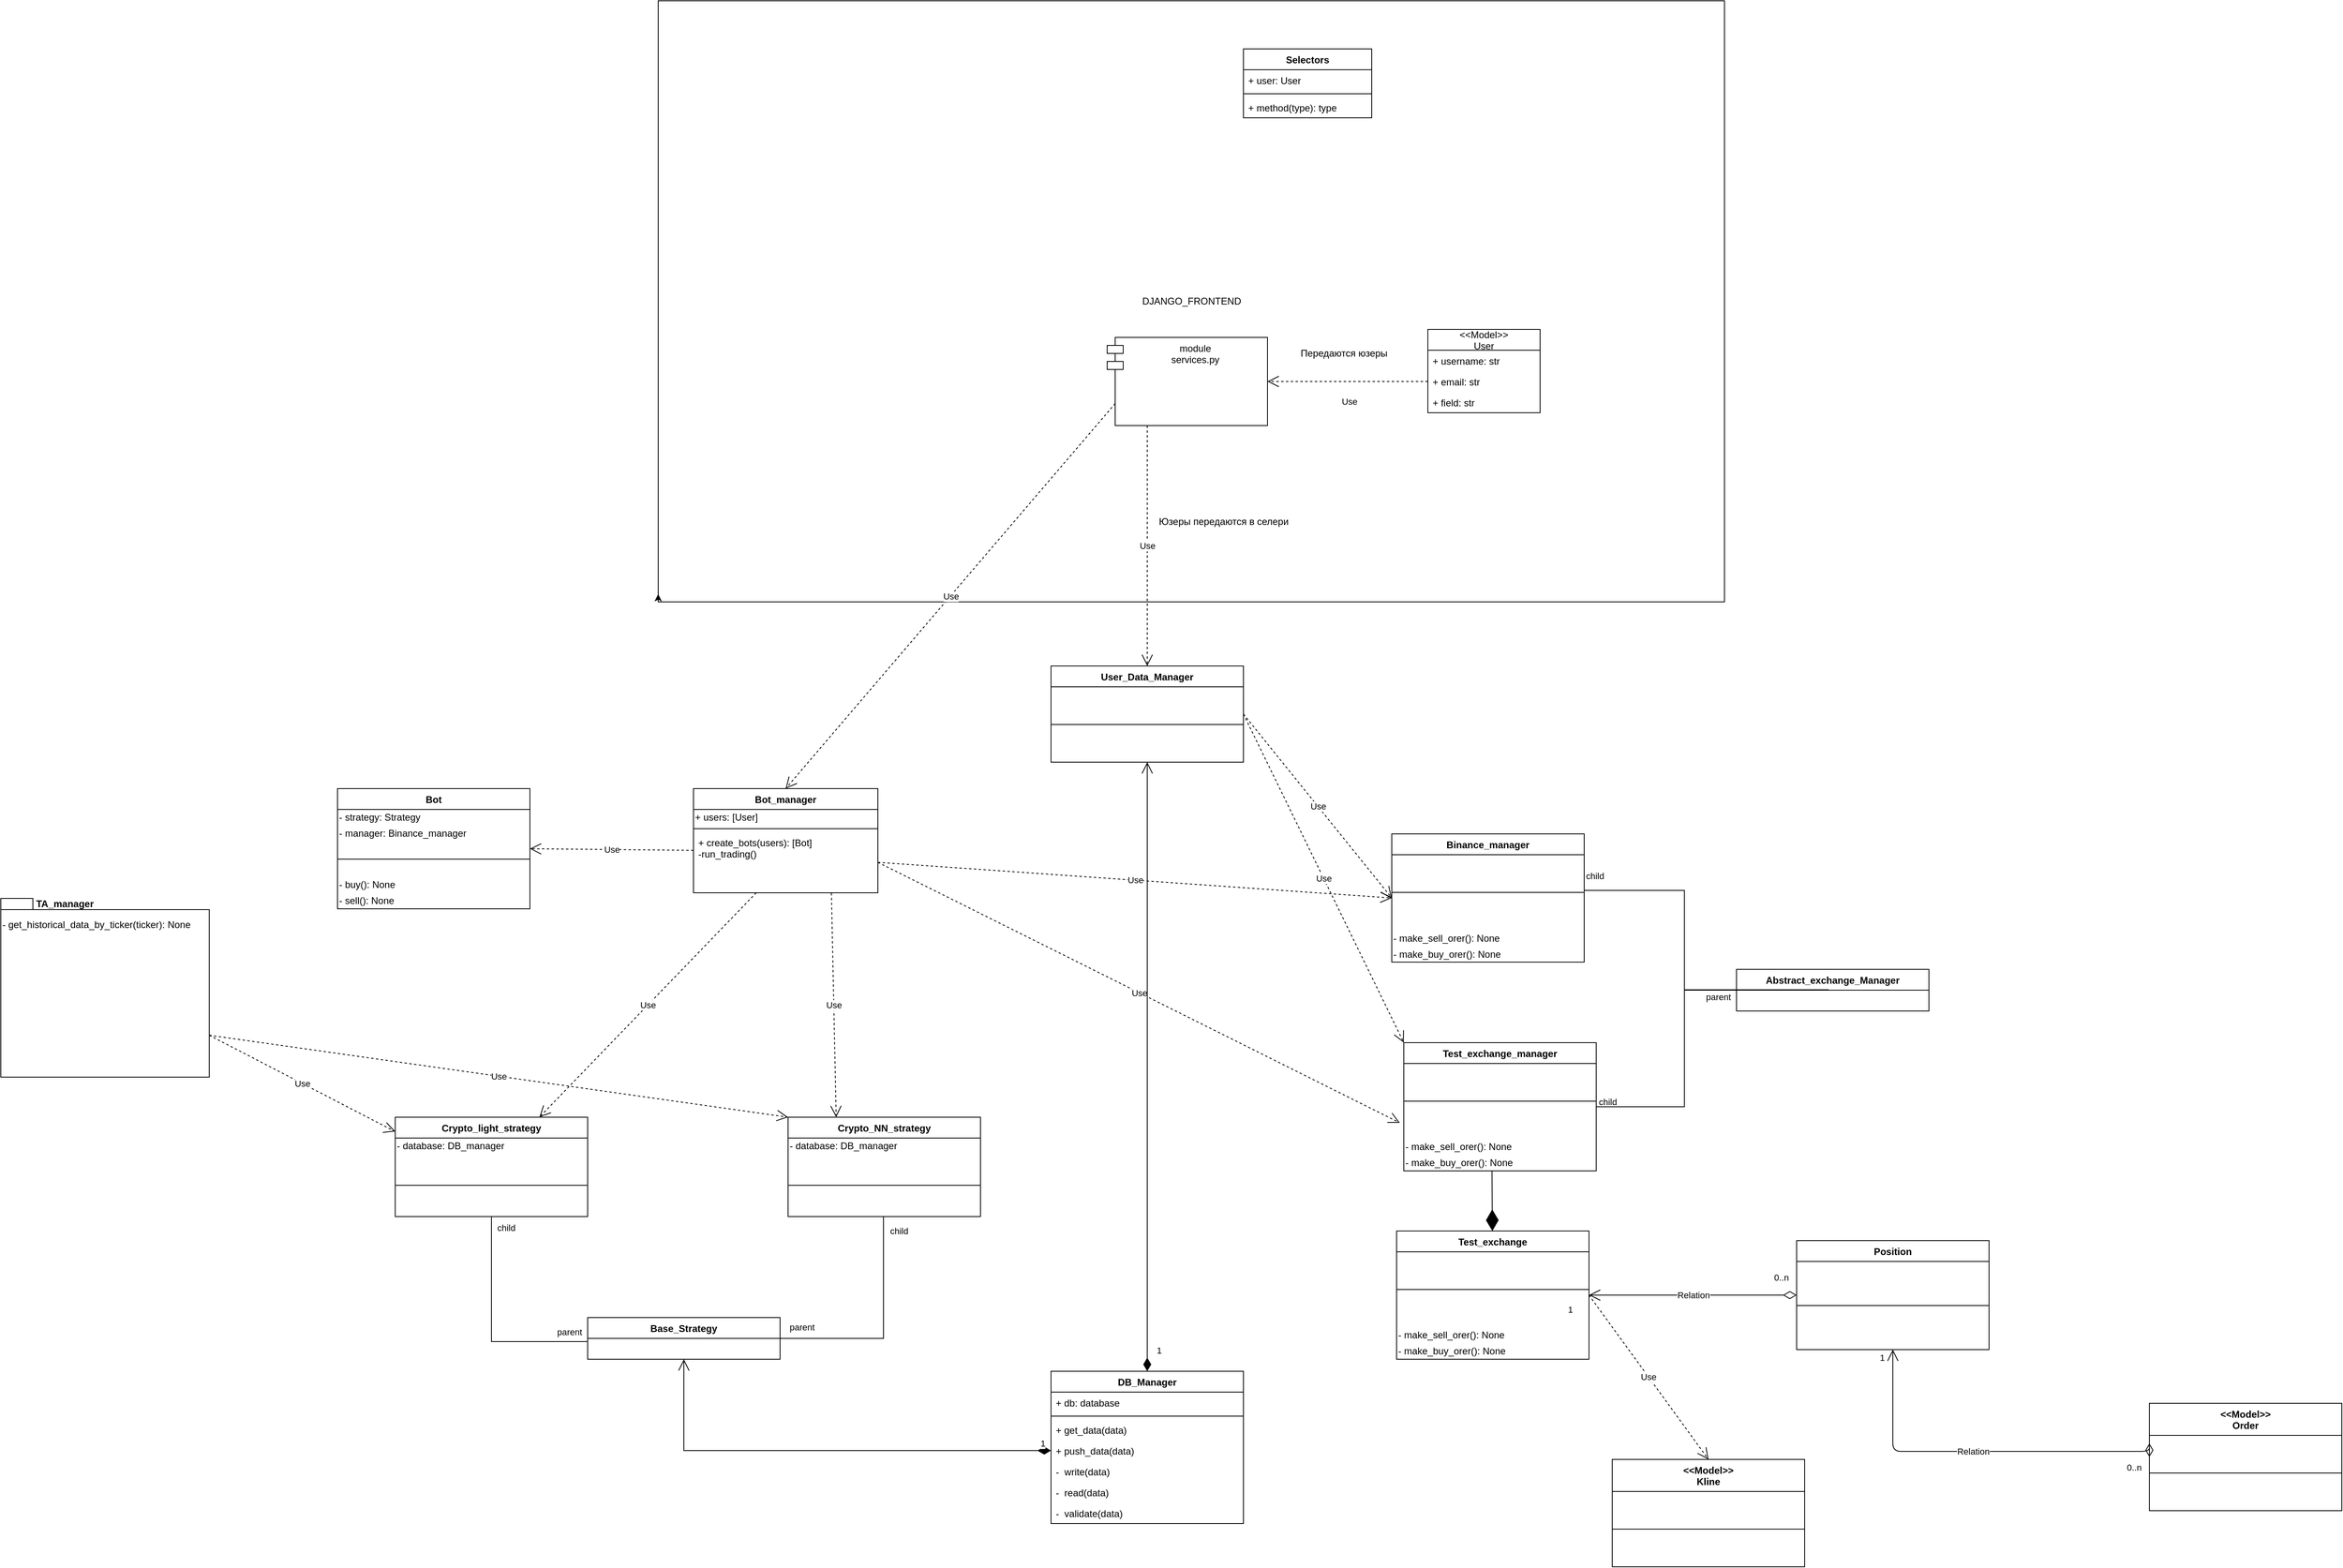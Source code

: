 <mxfile>
    <diagram id="XNTVopk-EN1apaZgKbWF" name="Page-1">
        <mxGraphModel dx="2048" dy="1606" grid="1" gridSize="10" guides="1" tooltips="1" connect="1" arrows="1" fold="1" page="0" pageScale="1" pageWidth="850" pageHeight="1100" math="0" shadow="0">
            <root>
                <mxCell id="0"/>
                <mxCell id="1" parent="0"/>
                <mxCell id="ckXxbOdLkAm3H9N38lGM-5" value="DB_Manager" style="swimlane;fontStyle=1;align=center;verticalAlign=top;childLayout=stackLayout;horizontal=1;startSize=26;horizontalStack=0;resizeParent=1;resizeParentMax=0;resizeLast=0;collapsible=1;marginBottom=0;" parent="1" vertex="1">
                    <mxGeometry x="640.0" y="1090" width="240" height="190" as="geometry"/>
                </mxCell>
                <mxCell id="ckXxbOdLkAm3H9N38lGM-6" value="+ db: database&#10;" style="text;strokeColor=none;fillColor=none;align=left;verticalAlign=top;spacingLeft=4;spacingRight=4;overflow=hidden;rotatable=0;points=[[0,0.5],[1,0.5]];portConstraint=eastwest;" parent="ckXxbOdLkAm3H9N38lGM-5" vertex="1">
                    <mxGeometry y="26" width="240" height="26" as="geometry"/>
                </mxCell>
                <mxCell id="ckXxbOdLkAm3H9N38lGM-7" value="" style="line;strokeWidth=1;fillColor=none;align=left;verticalAlign=middle;spacingTop=-1;spacingLeft=3;spacingRight=3;rotatable=0;labelPosition=right;points=[];portConstraint=eastwest;" parent="ckXxbOdLkAm3H9N38lGM-5" vertex="1">
                    <mxGeometry y="52" width="240" height="8" as="geometry"/>
                </mxCell>
                <mxCell id="ckXxbOdLkAm3H9N38lGM-8" value="+ get_data(data)&#10;" style="text;strokeColor=none;fillColor=none;align=left;verticalAlign=top;spacingLeft=4;spacingRight=4;overflow=hidden;rotatable=0;points=[[0,0.5],[1,0.5]];portConstraint=eastwest;" parent="ckXxbOdLkAm3H9N38lGM-5" vertex="1">
                    <mxGeometry y="60" width="240" height="26" as="geometry"/>
                </mxCell>
                <mxCell id="ckXxbOdLkAm3H9N38lGM-9" value="+ push_data(data)&#10;" style="text;strokeColor=none;fillColor=none;align=left;verticalAlign=top;spacingLeft=4;spacingRight=4;overflow=hidden;rotatable=0;points=[[0,0.5],[1,0.5]];portConstraint=eastwest;" parent="ckXxbOdLkAm3H9N38lGM-5" vertex="1">
                    <mxGeometry y="86" width="240" height="26" as="geometry"/>
                </mxCell>
                <mxCell id="ckXxbOdLkAm3H9N38lGM-10" value="-  write(data)&#10;" style="text;strokeColor=none;fillColor=none;align=left;verticalAlign=top;spacingLeft=4;spacingRight=4;overflow=hidden;rotatable=0;points=[[0,0.5],[1,0.5]];portConstraint=eastwest;" parent="ckXxbOdLkAm3H9N38lGM-5" vertex="1">
                    <mxGeometry y="112" width="240" height="26" as="geometry"/>
                </mxCell>
                <mxCell id="ckXxbOdLkAm3H9N38lGM-11" value="-  read(data)&#10;" style="text;strokeColor=none;fillColor=none;align=left;verticalAlign=top;spacingLeft=4;spacingRight=4;overflow=hidden;rotatable=0;points=[[0,0.5],[1,0.5]];portConstraint=eastwest;" parent="ckXxbOdLkAm3H9N38lGM-5" vertex="1">
                    <mxGeometry y="138" width="240" height="26" as="geometry"/>
                </mxCell>
                <mxCell id="ckXxbOdLkAm3H9N38lGM-12" value="-  validate(data)&#10;" style="text;strokeColor=none;fillColor=none;align=left;verticalAlign=top;spacingLeft=4;spacingRight=4;overflow=hidden;rotatable=0;points=[[0,0.5],[1,0.5]];portConstraint=eastwest;" parent="ckXxbOdLkAm3H9N38lGM-5" vertex="1">
                    <mxGeometry y="164" width="240" height="26" as="geometry"/>
                </mxCell>
                <mxCell id="ckXxbOdLkAm3H9N38lGM-30" value="DJANGO_FRONTEND" style="html=1;" parent="1" vertex="1">
                    <mxGeometry x="150" y="-620" width="1330" height="750" as="geometry"/>
                </mxCell>
                <mxCell id="ckXxbOdLkAm3H9N38lGM-31" value="Abstract_exchange_Manager" style="swimlane;fontStyle=1;align=center;verticalAlign=top;childLayout=stackLayout;horizontal=1;startSize=26;horizontalStack=0;resizeParent=1;resizeParentMax=0;resizeLast=0;collapsible=1;marginBottom=0;" parent="1" vertex="1">
                    <mxGeometry x="1495" y="588.5" width="240" height="52" as="geometry"/>
                </mxCell>
                <mxCell id="ckXxbOdLkAm3H9N38lGM-36" value="Binance_manager" style="swimlane;fontStyle=1;align=center;verticalAlign=top;childLayout=stackLayout;horizontal=1;startSize=26;horizontalStack=0;resizeParent=1;resizeParentMax=0;resizeLast=0;collapsible=1;marginBottom=0;" parent="1" vertex="1">
                    <mxGeometry x="1065" y="419.5" width="240" height="160" as="geometry"/>
                </mxCell>
                <mxCell id="ckXxbOdLkAm3H9N38lGM-38" value="" style="line;strokeWidth=1;fillColor=none;align=left;verticalAlign=middle;spacingTop=-1;spacingLeft=3;spacingRight=3;rotatable=0;labelPosition=right;points=[];portConstraint=eastwest;" parent="ckXxbOdLkAm3H9N38lGM-36" vertex="1">
                    <mxGeometry y="26" width="240" height="94" as="geometry"/>
                </mxCell>
                <mxCell id="ckXxbOdLkAm3H9N38lGM-131" value="- make_sell_orer(): None" style="text;html=1;align=left;verticalAlign=middle;resizable=0;points=[];autosize=1;strokeColor=none;fillColor=none;" parent="ckXxbOdLkAm3H9N38lGM-36" vertex="1">
                    <mxGeometry y="120" width="240" height="20" as="geometry"/>
                </mxCell>
                <mxCell id="ckXxbOdLkAm3H9N38lGM-130" value="- make_buy_orer(): None" style="text;html=1;align=left;verticalAlign=middle;resizable=0;points=[];autosize=1;strokeColor=none;fillColor=none;" parent="ckXxbOdLkAm3H9N38lGM-36" vertex="1">
                    <mxGeometry y="140" width="240" height="20" as="geometry"/>
                </mxCell>
                <mxCell id="ckXxbOdLkAm3H9N38lGM-45" value="" style="endArrow=none;html=1;edgeStyle=orthogonalEdgeStyle;rounded=0;entryX=1;entryY=0.5;entryDx=0;entryDy=0;exitX=0;exitY=0.5;exitDx=0;exitDy=0;" parent="1" source="ckXxbOdLkAm3H9N38lGM-31" target="ckXxbOdLkAm3H9N38lGM-36" edge="1">
                    <mxGeometry relative="1" as="geometry">
                        <mxPoint x="1223" y="671.5" as="sourcePoint"/>
                        <mxPoint x="1173" y="581.5" as="targetPoint"/>
                        <Array as="points">
                            <mxPoint x="1430" y="615"/>
                            <mxPoint x="1430" y="490"/>
                            <mxPoint x="1305" y="490"/>
                        </Array>
                    </mxGeometry>
                </mxCell>
                <mxCell id="ckXxbOdLkAm3H9N38lGM-46" value="parent" style="edgeLabel;resizable=0;html=1;align=left;verticalAlign=bottom;" parent="ckXxbOdLkAm3H9N38lGM-45" connectable="0" vertex="1">
                    <mxGeometry x="-1" relative="1" as="geometry">
                        <mxPoint x="-40" y="17" as="offset"/>
                    </mxGeometry>
                </mxCell>
                <mxCell id="ckXxbOdLkAm3H9N38lGM-52" value="Bot" style="swimlane;fontStyle=1;align=center;verticalAlign=top;childLayout=stackLayout;horizontal=1;startSize=26;horizontalStack=0;resizeParent=1;resizeParentMax=0;resizeLast=0;collapsible=1;marginBottom=0;" parent="1" vertex="1">
                    <mxGeometry x="-250" y="363" width="240" height="150" as="geometry"/>
                </mxCell>
                <mxCell id="ckXxbOdLkAm3H9N38lGM-88" value="- strategy: Strategy" style="text;html=1;align=left;verticalAlign=middle;resizable=0;points=[];autosize=1;strokeColor=none;fillColor=none;" parent="ckXxbOdLkAm3H9N38lGM-52" vertex="1">
                    <mxGeometry y="26" width="240" height="20" as="geometry"/>
                </mxCell>
                <mxCell id="nClNPxx06DunY1DkAUJN-30" value="- manager: Binance_manager" style="text;html=1;align=left;verticalAlign=middle;resizable=0;points=[];autosize=1;strokeColor=none;fillColor=none;" parent="ckXxbOdLkAm3H9N38lGM-52" vertex="1">
                    <mxGeometry y="46" width="240" height="20" as="geometry"/>
                </mxCell>
                <mxCell id="ckXxbOdLkAm3H9N38lGM-54" value="" style="line;strokeWidth=1;fillColor=none;align=left;verticalAlign=middle;spacingTop=-1;spacingLeft=3;spacingRight=3;rotatable=0;labelPosition=right;points=[];portConstraint=eastwest;" parent="ckXxbOdLkAm3H9N38lGM-52" vertex="1">
                    <mxGeometry y="66" width="240" height="44" as="geometry"/>
                </mxCell>
                <mxCell id="ckXxbOdLkAm3H9N38lGM-124" value="- buy(): None" style="text;html=1;align=left;verticalAlign=middle;resizable=0;points=[];autosize=1;strokeColor=none;fillColor=none;" parent="ckXxbOdLkAm3H9N38lGM-52" vertex="1">
                    <mxGeometry y="110" width="240" height="20" as="geometry"/>
                </mxCell>
                <mxCell id="ckXxbOdLkAm3H9N38lGM-127" value="- sell(): None" style="text;html=1;align=left;verticalAlign=middle;resizable=0;points=[];autosize=1;strokeColor=none;fillColor=none;" parent="ckXxbOdLkAm3H9N38lGM-52" vertex="1">
                    <mxGeometry y="130" width="240" height="20" as="geometry"/>
                </mxCell>
                <mxCell id="ckXxbOdLkAm3H9N38lGM-77" value="Base_Strategy" style="swimlane;fontStyle=1;align=center;verticalAlign=top;childLayout=stackLayout;horizontal=1;startSize=26;horizontalStack=0;resizeParent=1;resizeParentMax=0;resizeLast=0;collapsible=1;marginBottom=0;" parent="1" vertex="1">
                    <mxGeometry x="62" y="1023" width="240" height="52" as="geometry"/>
                </mxCell>
                <mxCell id="ckXxbOdLkAm3H9N38lGM-80" value="Crypto_NN_strategy" style="swimlane;fontStyle=1;align=center;verticalAlign=top;childLayout=stackLayout;horizontal=1;startSize=26;horizontalStack=0;resizeParent=1;resizeParentMax=0;resizeLast=0;collapsible=1;marginBottom=0;" parent="1" vertex="1">
                    <mxGeometry x="312" y="773" width="240" height="124" as="geometry"/>
                </mxCell>
                <mxCell id="ckXxbOdLkAm3H9N38lGM-95" value="- database: DB_manager" style="text;html=1;align=left;verticalAlign=middle;resizable=0;points=[];autosize=1;strokeColor=none;fillColor=none;" parent="ckXxbOdLkAm3H9N38lGM-80" vertex="1">
                    <mxGeometry y="26" width="240" height="20" as="geometry"/>
                </mxCell>
                <mxCell id="ckXxbOdLkAm3H9N38lGM-81" value="" style="line;strokeWidth=1;fillColor=none;align=left;verticalAlign=middle;spacingTop=-1;spacingLeft=3;spacingRight=3;rotatable=0;labelPosition=right;points=[];portConstraint=eastwest;" parent="ckXxbOdLkAm3H9N38lGM-80" vertex="1">
                    <mxGeometry y="46" width="240" height="78" as="geometry"/>
                </mxCell>
                <mxCell id="ckXxbOdLkAm3H9N38lGM-82" value="" style="endArrow=none;html=1;edgeStyle=orthogonalEdgeStyle;rounded=0;exitX=0;exitY=0.5;exitDx=0;exitDy=0;entryX=0.5;entryY=1;entryDx=0;entryDy=0;" parent="1" source="ckXxbOdLkAm3H9N38lGM-77" target="nClNPxx06DunY1DkAUJN-10" edge="1">
                    <mxGeometry relative="1" as="geometry">
                        <mxPoint x="-68" y="1143" as="sourcePoint"/>
                        <mxPoint x="-52.96" y="917.72" as="targetPoint"/>
                        <Array as="points">
                            <mxPoint x="62" y="1053"/>
                            <mxPoint x="-58" y="1053"/>
                        </Array>
                    </mxGeometry>
                </mxCell>
                <mxCell id="ckXxbOdLkAm3H9N38lGM-84" value="child" style="edgeLabel;resizable=0;html=1;align=right;verticalAlign=bottom;" parent="ckXxbOdLkAm3H9N38lGM-82" connectable="0" vertex="1">
                    <mxGeometry x="1" relative="1" as="geometry">
                        <mxPoint x="30" y="22" as="offset"/>
                    </mxGeometry>
                </mxCell>
                <mxCell id="ckXxbOdLkAm3H9N38lGM-87" value="parent" style="edgeLabel;resizable=0;html=1;align=left;verticalAlign=bottom;" parent="1" connectable="0" vertex="1">
                    <mxGeometry x="22" y="1049" as="geometry"/>
                </mxCell>
                <mxCell id="ckXxbOdLkAm3H9N38lGM-105" value="child" style="edgeLabel;resizable=0;html=1;align=right;verticalAlign=bottom;" parent="1" connectable="0" vertex="1">
                    <mxGeometry x="1330.0" y="611.501" as="geometry">
                        <mxPoint x="16" y="151" as="offset"/>
                    </mxGeometry>
                </mxCell>
                <mxCell id="ckXxbOdLkAm3H9N38lGM-109" value="&lt;&lt;Model&gt;&gt;&#10;User" style="swimlane;fontStyle=0;childLayout=stackLayout;horizontal=1;startSize=26;fillColor=none;horizontalStack=0;resizeParent=1;resizeParentMax=0;resizeLast=0;collapsible=1;marginBottom=0;" parent="1" vertex="1">
                    <mxGeometry x="1110" y="-210" width="140" height="104" as="geometry"/>
                </mxCell>
                <mxCell id="ckXxbOdLkAm3H9N38lGM-110" value="+ username: str" style="text;strokeColor=none;fillColor=none;align=left;verticalAlign=top;spacingLeft=4;spacingRight=4;overflow=hidden;rotatable=0;points=[[0,0.5],[1,0.5]];portConstraint=eastwest;" parent="ckXxbOdLkAm3H9N38lGM-109" vertex="1">
                    <mxGeometry y="26" width="140" height="26" as="geometry"/>
                </mxCell>
                <mxCell id="ckXxbOdLkAm3H9N38lGM-111" value="+ email: str" style="text;strokeColor=none;fillColor=none;align=left;verticalAlign=top;spacingLeft=4;spacingRight=4;overflow=hidden;rotatable=0;points=[[0,0.5],[1,0.5]];portConstraint=eastwest;" parent="ckXxbOdLkAm3H9N38lGM-109" vertex="1">
                    <mxGeometry y="52" width="140" height="26" as="geometry"/>
                </mxCell>
                <mxCell id="ckXxbOdLkAm3H9N38lGM-112" value="+ field: str" style="text;strokeColor=none;fillColor=none;align=left;verticalAlign=top;spacingLeft=4;spacingRight=4;overflow=hidden;rotatable=0;points=[[0,0.5],[1,0.5]];portConstraint=eastwest;" parent="ckXxbOdLkAm3H9N38lGM-109" vertex="1">
                    <mxGeometry y="78" width="140" height="26" as="geometry"/>
                </mxCell>
                <mxCell id="ckXxbOdLkAm3H9N38lGM-117" value="Selectors" style="swimlane;fontStyle=1;align=center;verticalAlign=top;childLayout=stackLayout;horizontal=1;startSize=26;horizontalStack=0;resizeParent=1;resizeParentMax=0;resizeLast=0;collapsible=1;marginBottom=0;" parent="1" vertex="1">
                    <mxGeometry x="880" y="-560" width="160" height="86" as="geometry"/>
                </mxCell>
                <mxCell id="ckXxbOdLkAm3H9N38lGM-118" value="+ user: User" style="text;strokeColor=none;fillColor=none;align=left;verticalAlign=top;spacingLeft=4;spacingRight=4;overflow=hidden;rotatable=0;points=[[0,0.5],[1,0.5]];portConstraint=eastwest;" parent="ckXxbOdLkAm3H9N38lGM-117" vertex="1">
                    <mxGeometry y="26" width="160" height="26" as="geometry"/>
                </mxCell>
                <mxCell id="ckXxbOdLkAm3H9N38lGM-119" value="" style="line;strokeWidth=1;fillColor=none;align=left;verticalAlign=middle;spacingTop=-1;spacingLeft=3;spacingRight=3;rotatable=0;labelPosition=right;points=[];portConstraint=eastwest;" parent="ckXxbOdLkAm3H9N38lGM-117" vertex="1">
                    <mxGeometry y="52" width="160" height="8" as="geometry"/>
                </mxCell>
                <mxCell id="ckXxbOdLkAm3H9N38lGM-120" value="+ method(type): type" style="text;strokeColor=none;fillColor=none;align=left;verticalAlign=top;spacingLeft=4;spacingRight=4;overflow=hidden;rotatable=0;points=[[0,0.5],[1,0.5]];portConstraint=eastwest;" parent="ckXxbOdLkAm3H9N38lGM-117" vertex="1">
                    <mxGeometry y="60" width="160" height="26" as="geometry"/>
                </mxCell>
                <mxCell id="HcmmsnBXk3dmB0D3wfoG-1" value="Bot_manager" style="swimlane;fontStyle=1;align=center;verticalAlign=top;childLayout=stackLayout;horizontal=1;startSize=26;horizontalStack=0;resizeParent=1;resizeParentMax=0;resizeLast=0;collapsible=1;marginBottom=0;" parent="1" vertex="1">
                    <mxGeometry x="194" y="363" width="230" height="130" as="geometry"/>
                </mxCell>
                <mxCell id="ckXxbOdLkAm3H9N38lGM-90" value="+ users: [User]" style="text;html=1;align=left;verticalAlign=middle;resizable=0;points=[];autosize=1;strokeColor=none;fillColor=none;" parent="HcmmsnBXk3dmB0D3wfoG-1" vertex="1">
                    <mxGeometry y="26" width="230" height="20" as="geometry"/>
                </mxCell>
                <mxCell id="HcmmsnBXk3dmB0D3wfoG-3" value="" style="line;strokeWidth=1;fillColor=none;align=left;verticalAlign=middle;spacingTop=-1;spacingLeft=3;spacingRight=3;rotatable=0;labelPosition=right;points=[];portConstraint=eastwest;" parent="HcmmsnBXk3dmB0D3wfoG-1" vertex="1">
                    <mxGeometry y="46" width="230" height="8" as="geometry"/>
                </mxCell>
                <mxCell id="HcmmsnBXk3dmB0D3wfoG-4" value="+ create_bots(users): [Bot]&#10;-run_trading()" style="text;strokeColor=none;fillColor=none;align=left;verticalAlign=top;spacingLeft=4;spacingRight=4;overflow=hidden;rotatable=0;points=[[0,0.5],[1,0.5]];portConstraint=eastwest;" parent="HcmmsnBXk3dmB0D3wfoG-1" vertex="1">
                    <mxGeometry y="54" width="230" height="76" as="geometry"/>
                </mxCell>
                <mxCell id="HcmmsnBXk3dmB0D3wfoG-5" value="Use" style="endArrow=open;endSize=12;dashed=1;html=1;rounded=0;entryX=1;entryY=0.5;entryDx=0;entryDy=0;exitX=0;exitY=0.303;exitDx=0;exitDy=0;exitPerimeter=0;" parent="1" source="HcmmsnBXk3dmB0D3wfoG-4" target="ckXxbOdLkAm3H9N38lGM-52" edge="1">
                    <mxGeometry width="160" relative="1" as="geometry">
                        <mxPoint x="359" y="505" as="sourcePoint"/>
                        <mxPoint x="459" y="485" as="targetPoint"/>
                    </mxGeometry>
                </mxCell>
                <mxCell id="HcmmsnBXk3dmB0D3wfoG-15" value="module&#10;services.py" style="shape=module;align=left;spacingLeft=20;align=center;verticalAlign=top;" parent="1" vertex="1">
                    <mxGeometry x="710" y="-200" width="200" height="110" as="geometry"/>
                </mxCell>
                <mxCell id="HcmmsnBXk3dmB0D3wfoG-16" value="Use" style="endArrow=open;endSize=12;dashed=1;html=1;rounded=0;exitX=0;exitY=0.5;exitDx=0;exitDy=0;entryX=1;entryY=0.5;entryDx=0;entryDy=0;" parent="1" source="ckXxbOdLkAm3H9N38lGM-111" target="HcmmsnBXk3dmB0D3wfoG-15" edge="1">
                    <mxGeometry x="-0.021" y="25" width="160" relative="1" as="geometry">
                        <mxPoint x="540" y="-70" as="sourcePoint"/>
                        <mxPoint x="700" y="-70" as="targetPoint"/>
                        <Array as="points"/>
                        <mxPoint as="offset"/>
                    </mxGeometry>
                </mxCell>
                <mxCell id="HcmmsnBXk3dmB0D3wfoG-17" value="Передаются юзеры" style="text;html=1;resizable=0;autosize=1;align=center;verticalAlign=middle;points=[];fillColor=none;strokeColor=none;rounded=0;" parent="1" vertex="1">
                    <mxGeometry x="945" y="-190" width="120" height="20" as="geometry"/>
                </mxCell>
                <mxCell id="HcmmsnBXk3dmB0D3wfoG-18" value="Use" style="endArrow=open;endSize=12;dashed=1;html=1;rounded=0;exitX=0.25;exitY=1;exitDx=0;exitDy=0;entryX=0.5;entryY=0;entryDx=0;entryDy=0;" parent="1" source="HcmmsnBXk3dmB0D3wfoG-15" target="nClNPxx06DunY1DkAUJN-32" edge="1">
                    <mxGeometry width="160" relative="1" as="geometry">
                        <mxPoint x="540" y="-70" as="sourcePoint"/>
                        <mxPoint x="760" y="370" as="targetPoint"/>
                    </mxGeometry>
                </mxCell>
                <mxCell id="HcmmsnBXk3dmB0D3wfoG-19" value="Юзеры передаются в селери" style="text;html=1;resizable=0;autosize=1;align=center;verticalAlign=middle;points=[];fillColor=none;strokeColor=none;rounded=0;" parent="1" vertex="1">
                    <mxGeometry x="765" y="20" width="180" height="20" as="geometry"/>
                </mxCell>
                <mxCell id="nClNPxx06DunY1DkAUJN-10" value="Crypto_light_strategy" style="swimlane;fontStyle=1;align=center;verticalAlign=top;childLayout=stackLayout;horizontal=1;startSize=26;horizontalStack=0;resizeParent=1;resizeParentMax=0;resizeLast=0;collapsible=1;marginBottom=0;" parent="1" vertex="1">
                    <mxGeometry x="-178" y="773" width="240" height="124" as="geometry"/>
                </mxCell>
                <mxCell id="nClNPxx06DunY1DkAUJN-11" value="- database: DB_manager" style="text;html=1;align=left;verticalAlign=middle;resizable=0;points=[];autosize=1;strokeColor=none;fillColor=none;" parent="nClNPxx06DunY1DkAUJN-10" vertex="1">
                    <mxGeometry y="26" width="240" height="20" as="geometry"/>
                </mxCell>
                <mxCell id="nClNPxx06DunY1DkAUJN-12" value="" style="line;strokeWidth=1;fillColor=none;align=left;verticalAlign=middle;spacingTop=-1;spacingLeft=3;spacingRight=3;rotatable=0;labelPosition=right;points=[];portConstraint=eastwest;" parent="nClNPxx06DunY1DkAUJN-10" vertex="1">
                    <mxGeometry y="46" width="240" height="78" as="geometry"/>
                </mxCell>
                <mxCell id="nClNPxx06DunY1DkAUJN-15" value="" style="endArrow=none;html=1;edgeStyle=orthogonalEdgeStyle;rounded=0;exitX=0.5;exitY=1;exitDx=0;exitDy=0;entryX=1;entryY=0.5;entryDx=0;entryDy=0;" parent="1" source="ckXxbOdLkAm3H9N38lGM-80" target="ckXxbOdLkAm3H9N38lGM-77" edge="1">
                    <mxGeometry relative="1" as="geometry">
                        <mxPoint x="430.8" y="917.4" as="sourcePoint"/>
                        <mxPoint x="506" y="1123" as="targetPoint"/>
                        <Array as="points">
                            <mxPoint x="431" y="897"/>
                            <mxPoint x="431" y="1049"/>
                        </Array>
                    </mxGeometry>
                </mxCell>
                <mxCell id="nClNPxx06DunY1DkAUJN-16" value="child" style="edgeLabel;resizable=0;html=1;align=right;verticalAlign=bottom;" parent="nClNPxx06DunY1DkAUJN-15" connectable="0" vertex="1">
                    <mxGeometry x="1" relative="1" as="geometry">
                        <mxPoint x="160" y="-126" as="offset"/>
                    </mxGeometry>
                </mxCell>
                <mxCell id="nClNPxx06DunY1DkAUJN-17" value="Use" style="endArrow=open;endSize=12;dashed=1;html=1;rounded=0;entryX=0;entryY=0.5;entryDx=0;entryDy=0;exitX=1;exitY=0.5;exitDx=0;exitDy=0;" parent="1" source="nClNPxx06DunY1DkAUJN-32" target="ckXxbOdLkAm3H9N38lGM-36" edge="1">
                    <mxGeometry width="160" relative="1" as="geometry">
                        <mxPoint x="910" y="509" as="sourcePoint"/>
                        <mxPoint x="1065" y="324" as="targetPoint"/>
                    </mxGeometry>
                </mxCell>
                <mxCell id="nClNPxx06DunY1DkAUJN-18" value="Use" style="endArrow=open;endSize=12;dashed=1;html=1;rounded=0;" parent="1" source="HcmmsnBXk3dmB0D3wfoG-4" target="nClNPxx06DunY1DkAUJN-10" edge="1">
                    <mxGeometry width="160" relative="1" as="geometry">
                        <mxPoint x="300" y="510" as="sourcePoint"/>
                        <mxPoint x="40" y="223" as="targetPoint"/>
                    </mxGeometry>
                </mxCell>
                <mxCell id="nClNPxx06DunY1DkAUJN-19" value="Use" style="endArrow=open;endSize=12;dashed=1;html=1;rounded=0;entryX=0.25;entryY=0;entryDx=0;entryDy=0;exitX=0.748;exitY=1.004;exitDx=0;exitDy=0;exitPerimeter=0;" parent="1" source="HcmmsnBXk3dmB0D3wfoG-4" target="ckXxbOdLkAm3H9N38lGM-80" edge="1">
                    <mxGeometry width="160" relative="1" as="geometry">
                        <mxPoint x="180" y="383" as="sourcePoint"/>
                        <mxPoint x="50" y="763" as="targetPoint"/>
                    </mxGeometry>
                </mxCell>
                <mxCell id="nClNPxx06DunY1DkAUJN-21" value="parent" style="edgeLabel;resizable=0;html=1;align=left;verticalAlign=bottom;" parent="1" connectable="0" vertex="1">
                    <mxGeometry x="312" y="1043" as="geometry"/>
                </mxCell>
                <mxCell id="nClNPxx06DunY1DkAUJN-24" value="" style="shape=folder;fontStyle=1;spacingTop=10;tabWidth=40;tabHeight=14;tabPosition=left;html=1;" parent="1" vertex="1">
                    <mxGeometry x="-670" y="500" width="260" height="223" as="geometry"/>
                </mxCell>
                <mxCell id="ckXxbOdLkAm3H9N38lGM-132" value="- get_historical_data_by_ticker(ticker): None" style="text;html=1;align=left;verticalAlign=middle;resizable=0;points=[];autosize=1;strokeColor=none;fillColor=none;" parent="1" vertex="1">
                    <mxGeometry x="-670" y="523" width="250" height="20" as="geometry"/>
                </mxCell>
                <mxCell id="nClNPxx06DunY1DkAUJN-28" value="TA_manager" style="text;align=center;fontStyle=1;verticalAlign=middle;spacingLeft=3;spacingRight=3;strokeColor=none;rotatable=0;points=[[0,0.5],[1,0.5]];portConstraint=eastwest;" parent="1" vertex="1">
                    <mxGeometry x="-630" y="493" width="80" height="26" as="geometry"/>
                </mxCell>
                <mxCell id="nClNPxx06DunY1DkAUJN-32" value="User_Data_Manager" style="swimlane;fontStyle=1;align=center;verticalAlign=top;childLayout=stackLayout;horizontal=1;startSize=26;horizontalStack=0;resizeParent=1;resizeParentMax=0;resizeLast=0;collapsible=1;marginBottom=0;" parent="1" vertex="1">
                    <mxGeometry x="640" y="210" width="240" height="120" as="geometry"/>
                </mxCell>
                <mxCell id="nClNPxx06DunY1DkAUJN-33" value="" style="line;strokeWidth=1;fillColor=none;align=left;verticalAlign=middle;spacingTop=-1;spacingLeft=3;spacingRight=3;rotatable=0;labelPosition=right;points=[];portConstraint=eastwest;" parent="nClNPxx06DunY1DkAUJN-32" vertex="1">
                    <mxGeometry y="26" width="240" height="94" as="geometry"/>
                </mxCell>
                <mxCell id="nClNPxx06DunY1DkAUJN-38" value="Test_exchange_manager" style="swimlane;fontStyle=1;align=center;verticalAlign=top;childLayout=stackLayout;horizontal=1;startSize=26;horizontalStack=0;resizeParent=1;resizeParentMax=0;resizeLast=0;collapsible=1;marginBottom=0;" parent="1" vertex="1">
                    <mxGeometry x="1080" y="680.0" width="240" height="160" as="geometry"/>
                </mxCell>
                <mxCell id="nClNPxx06DunY1DkAUJN-39" value="" style="line;strokeWidth=1;fillColor=none;align=left;verticalAlign=middle;spacingTop=-1;spacingLeft=3;spacingRight=3;rotatable=0;labelPosition=right;points=[];portConstraint=eastwest;" parent="nClNPxx06DunY1DkAUJN-38" vertex="1">
                    <mxGeometry y="26" width="240" height="94" as="geometry"/>
                </mxCell>
                <mxCell id="nClNPxx06DunY1DkAUJN-40" value="- make_sell_orer(): None" style="text;html=1;align=left;verticalAlign=middle;resizable=0;points=[];autosize=1;strokeColor=none;fillColor=none;" parent="nClNPxx06DunY1DkAUJN-38" vertex="1">
                    <mxGeometry y="120" width="240" height="20" as="geometry"/>
                </mxCell>
                <mxCell id="nClNPxx06DunY1DkAUJN-41" value="- make_buy_orer(): None" style="text;html=1;align=left;verticalAlign=middle;resizable=0;points=[];autosize=1;strokeColor=none;fillColor=none;" parent="nClNPxx06DunY1DkAUJN-38" vertex="1">
                    <mxGeometry y="140" width="240" height="20" as="geometry"/>
                </mxCell>
                <mxCell id="nClNPxx06DunY1DkAUJN-42" value="child" style="edgeLabel;resizable=0;html=1;align=right;verticalAlign=bottom;" parent="1" connectable="0" vertex="1">
                    <mxGeometry x="1330.0" y="480.001" as="geometry"/>
                </mxCell>
                <mxCell id="nClNPxx06DunY1DkAUJN-43" style="edgeStyle=orthogonalEdgeStyle;rounded=0;orthogonalLoop=1;jettySize=auto;html=1;exitX=0;exitY=1;exitDx=0;exitDy=0;entryX=0;entryY=0.987;entryDx=0;entryDy=0;entryPerimeter=0;" parent="1" source="ckXxbOdLkAm3H9N38lGM-30" target="ckXxbOdLkAm3H9N38lGM-30" edge="1">
                    <mxGeometry relative="1" as="geometry"/>
                </mxCell>
                <mxCell id="nClNPxx06DunY1DkAUJN-49" value="" style="endArrow=none;html=1;edgeStyle=orthogonalEdgeStyle;rounded=0;entryX=1;entryY=0.5;entryDx=0;entryDy=0;" parent="1" target="nClNPxx06DunY1DkAUJN-38" edge="1">
                    <mxGeometry relative="1" as="geometry">
                        <mxPoint x="1610" y="614" as="sourcePoint"/>
                        <mxPoint x="1380" y="740" as="targetPoint"/>
                        <Array as="points">
                            <mxPoint x="1430" y="614"/>
                            <mxPoint x="1430" y="760"/>
                        </Array>
                    </mxGeometry>
                </mxCell>
                <mxCell id="nClNPxx06DunY1DkAUJN-52" value="Use" style="endArrow=open;endSize=12;dashed=1;html=1;rounded=0;exitX=1;exitY=0.5;exitDx=0;exitDy=0;entryX=0;entryY=0.5;entryDx=0;entryDy=0;" parent="1" source="HcmmsnBXk3dmB0D3wfoG-4" target="ckXxbOdLkAm3H9N38lGM-36" edge="1">
                    <mxGeometry width="160" relative="1" as="geometry">
                        <mxPoint x="590" y="498.79" as="sourcePoint"/>
                        <mxPoint x="1080" y="680" as="targetPoint"/>
                    </mxGeometry>
                </mxCell>
                <mxCell id="nClNPxx06DunY1DkAUJN-53" value="Use" style="endArrow=open;endSize=12;dashed=1;html=1;rounded=0;exitX=1;exitY=0.5;exitDx=0;exitDy=0;" parent="1" source="HcmmsnBXk3dmB0D3wfoG-4" edge="1">
                    <mxGeometry width="160" relative="1" as="geometry">
                        <mxPoint x="520" y="542" as="sourcePoint"/>
                        <mxPoint x="1075" y="780" as="targetPoint"/>
                    </mxGeometry>
                </mxCell>
                <mxCell id="nClNPxx06DunY1DkAUJN-54" value="Use" style="endArrow=open;endSize=12;dashed=1;html=1;rounded=0;exitX=0;exitY=0.75;exitDx=10;exitDy=0;entryX=0.5;entryY=0;entryDx=0;entryDy=0;exitPerimeter=0;" parent="1" source="HcmmsnBXk3dmB0D3wfoG-15" target="HcmmsnBXk3dmB0D3wfoG-1" edge="1">
                    <mxGeometry width="160" relative="1" as="geometry">
                        <mxPoint x="250" y="113.5" as="sourcePoint"/>
                        <mxPoint x="250" y="413.5" as="targetPoint"/>
                    </mxGeometry>
                </mxCell>
                <mxCell id="nClNPxx06DunY1DkAUJN-55" value="Use" style="endArrow=open;endSize=12;dashed=1;html=1;rounded=0;entryX=0;entryY=0;entryDx=0;entryDy=0;exitX=1;exitY=0.5;exitDx=0;exitDy=0;" parent="1" source="nClNPxx06DunY1DkAUJN-32" target="nClNPxx06DunY1DkAUJN-38" edge="1">
                    <mxGeometry width="160" relative="1" as="geometry">
                        <mxPoint x="820" y="426.5" as="sourcePoint"/>
                        <mxPoint x="1005" y="656" as="targetPoint"/>
                    </mxGeometry>
                </mxCell>
                <mxCell id="nClNPxx06DunY1DkAUJN-56" value="1" style="endArrow=open;html=1;endSize=12;startArrow=diamondThin;startSize=14;startFill=1;edgeStyle=orthogonalEdgeStyle;align=left;verticalAlign=bottom;rounded=0;entryX=0.5;entryY=1;entryDx=0;entryDy=0;exitX=0.5;exitY=0;exitDx=0;exitDy=0;" parent="1" source="ckXxbOdLkAm3H9N38lGM-5" target="nClNPxx06DunY1DkAUJN-32" edge="1">
                    <mxGeometry x="-0.955" y="-10" relative="1" as="geometry">
                        <mxPoint x="680" y="1050" as="sourcePoint"/>
                        <mxPoint x="1450" y="1033" as="targetPoint"/>
                        <Array as="points">
                            <mxPoint x="760" y="1079"/>
                        </Array>
                        <mxPoint as="offset"/>
                    </mxGeometry>
                </mxCell>
                <mxCell id="nClNPxx06DunY1DkAUJN-57" value="1" style="endArrow=open;html=1;endSize=12;startArrow=diamondThin;startSize=14;startFill=1;edgeStyle=orthogonalEdgeStyle;align=left;verticalAlign=bottom;rounded=0;entryX=0.5;entryY=1;entryDx=0;entryDy=0;exitX=0;exitY=0.5;exitDx=0;exitDy=0;" parent="1" source="ckXxbOdLkAm3H9N38lGM-9" target="ckXxbOdLkAm3H9N38lGM-77" edge="1">
                    <mxGeometry x="-0.93" y="-5" relative="1" as="geometry">
                        <mxPoint x="750" y="1310" as="sourcePoint"/>
                        <mxPoint x="1025" y="909" as="targetPoint"/>
                        <Array as="points">
                            <mxPoint x="182" y="1189"/>
                        </Array>
                        <mxPoint x="5" y="5" as="offset"/>
                    </mxGeometry>
                </mxCell>
                <mxCell id="nClNPxx06DunY1DkAUJN-61" value="Use" style="endArrow=open;endSize=12;dashed=1;html=1;rounded=0;exitX=0;exitY=0;exitDx=260;exitDy=170.75;exitPerimeter=0;" parent="1" source="nClNPxx06DunY1DkAUJN-24" target="nClNPxx06DunY1DkAUJN-10" edge="1">
                    <mxGeometry width="160" relative="1" as="geometry">
                        <mxPoint x="-380" y="763" as="sourcePoint"/>
                        <mxPoint x="-220" y="763" as="targetPoint"/>
                        <Array as="points">
                            <mxPoint x="-180" y="790"/>
                        </Array>
                    </mxGeometry>
                </mxCell>
                <mxCell id="nClNPxx06DunY1DkAUJN-65" value="Use" style="endArrow=open;endSize=12;dashed=1;html=1;rounded=0;exitX=0;exitY=0;exitDx=260;exitDy=170.75;exitPerimeter=0;entryX=0;entryY=0;entryDx=0;entryDy=0;" parent="1" source="nClNPxx06DunY1DkAUJN-24" target="ckXxbOdLkAm3H9N38lGM-80" edge="1">
                    <mxGeometry width="160" relative="1" as="geometry">
                        <mxPoint x="-380" y="614.5" as="sourcePoint"/>
                        <mxPoint x="-148" y="722.756" as="targetPoint"/>
                    </mxGeometry>
                </mxCell>
                <mxCell id="2" value="Test_exchange" style="swimlane;fontStyle=1;align=center;verticalAlign=top;childLayout=stackLayout;horizontal=1;startSize=26;horizontalStack=0;resizeParent=1;resizeParentMax=0;resizeLast=0;collapsible=1;marginBottom=0;" parent="1" vertex="1">
                    <mxGeometry x="1071" y="915.0" width="240" height="160" as="geometry"/>
                </mxCell>
                <mxCell id="3" value="" style="line;strokeWidth=1;fillColor=none;align=left;verticalAlign=middle;spacingTop=-1;spacingLeft=3;spacingRight=3;rotatable=0;labelPosition=right;points=[];portConstraint=eastwest;" parent="2" vertex="1">
                    <mxGeometry y="26" width="240" height="94" as="geometry"/>
                </mxCell>
                <mxCell id="4" value="- make_sell_orer(): None" style="text;html=1;align=left;verticalAlign=middle;resizable=0;points=[];autosize=1;strokeColor=none;fillColor=none;" parent="2" vertex="1">
                    <mxGeometry y="120" width="240" height="20" as="geometry"/>
                </mxCell>
                <mxCell id="5" value="- make_buy_orer(): None" style="text;html=1;align=left;verticalAlign=middle;resizable=0;points=[];autosize=1;strokeColor=none;fillColor=none;" parent="2" vertex="1">
                    <mxGeometry y="140" width="240" height="20" as="geometry"/>
                </mxCell>
                <mxCell id="6" value="&lt;&lt;Model&gt;&gt;&#10;Kline" style="swimlane;fontStyle=1;align=center;verticalAlign=top;childLayout=stackLayout;horizontal=1;startSize=40;horizontalStack=0;resizeParent=1;resizeParentMax=0;resizeLast=0;collapsible=1;marginBottom=0;" parent="1" vertex="1">
                    <mxGeometry x="1340" y="1200" width="240" height="134" as="geometry"/>
                </mxCell>
                <mxCell id="7" value="" style="line;strokeWidth=1;fillColor=none;align=left;verticalAlign=middle;spacingTop=-1;spacingLeft=3;spacingRight=3;rotatable=0;labelPosition=right;points=[];portConstraint=eastwest;" parent="6" vertex="1">
                    <mxGeometry y="40" width="240" height="94" as="geometry"/>
                </mxCell>
                <mxCell id="10" value="Position" style="swimlane;fontStyle=1;align=center;verticalAlign=top;childLayout=stackLayout;horizontal=1;startSize=26;horizontalStack=0;resizeParent=1;resizeParentMax=0;resizeLast=0;collapsible=1;marginBottom=0;" parent="1" vertex="1">
                    <mxGeometry x="1570" y="927.0" width="240" height="136" as="geometry"/>
                </mxCell>
                <mxCell id="11" value="" style="line;strokeWidth=1;fillColor=none;align=left;verticalAlign=middle;spacingTop=-1;spacingLeft=3;spacingRight=3;rotatable=0;labelPosition=right;points=[];portConstraint=eastwest;" parent="10" vertex="1">
                    <mxGeometry y="26" width="240" height="110" as="geometry"/>
                </mxCell>
                <mxCell id="14" value="&lt;&lt;Model&gt;&gt;&#10;Order" style="swimlane;fontStyle=1;align=center;verticalAlign=top;childLayout=stackLayout;horizontal=1;startSize=40;horizontalStack=0;resizeParent=1;resizeParentMax=0;resizeLast=0;collapsible=1;marginBottom=0;" parent="1" vertex="1">
                    <mxGeometry x="2010" y="1130.0" width="240" height="134" as="geometry"/>
                </mxCell>
                <mxCell id="15" value="" style="line;strokeWidth=1;fillColor=none;align=left;verticalAlign=middle;spacingTop=-1;spacingLeft=3;spacingRight=3;rotatable=0;labelPosition=right;points=[];portConstraint=eastwest;" parent="14" vertex="1">
                    <mxGeometry y="40" width="240" height="94" as="geometry"/>
                </mxCell>
                <mxCell id="20" value="Relation" style="endArrow=open;html=1;endSize=12;startArrow=diamondThin;startSize=14;startFill=0;edgeStyle=orthogonalEdgeStyle;entryX=0.5;entryY=1;entryDx=0;entryDy=0;exitX=0;exitY=0.5;exitDx=0;exitDy=0;" edge="1" parent="1" source="14" target="10">
                    <mxGeometry relative="1" as="geometry">
                        <mxPoint x="1610" y="1220" as="sourcePoint"/>
                        <mxPoint x="1770" y="1220" as="targetPoint"/>
                        <Array as="points">
                            <mxPoint x="1990" y="1190"/>
                            <mxPoint x="1660" y="1190"/>
                        </Array>
                    </mxGeometry>
                </mxCell>
                <mxCell id="21" value="0..n" style="edgeLabel;resizable=0;html=1;align=left;verticalAlign=top;" connectable="0" vertex="1" parent="20">
                    <mxGeometry x="-1" relative="1" as="geometry">
                        <mxPoint x="-30" as="offset"/>
                    </mxGeometry>
                </mxCell>
                <mxCell id="22" value="1" style="edgeLabel;resizable=0;html=1;align=right;verticalAlign=top;" connectable="0" vertex="1" parent="20">
                    <mxGeometry x="1" relative="1" as="geometry">
                        <mxPoint x="-10" y="-3" as="offset"/>
                    </mxGeometry>
                </mxCell>
                <mxCell id="23" value="Use" style="endArrow=open;endSize=12;dashed=1;html=1;exitX=1;exitY=0.5;exitDx=0;exitDy=0;entryX=0.5;entryY=0;entryDx=0;entryDy=0;" edge="1" parent="1" source="2" target="6">
                    <mxGeometry width="160" relative="1" as="geometry">
                        <mxPoint x="1330" y="1110" as="sourcePoint"/>
                        <mxPoint x="1490" y="1110" as="targetPoint"/>
                    </mxGeometry>
                </mxCell>
                <mxCell id="24" value="Relation" style="endArrow=open;html=1;endSize=12;startArrow=diamondThin;startSize=14;startFill=0;edgeStyle=orthogonalEdgeStyle;entryX=1;entryY=0.5;entryDx=0;entryDy=0;exitX=0;exitY=0.5;exitDx=0;exitDy=0;" edge="1" parent="1" source="10" target="2">
                    <mxGeometry relative="1" as="geometry">
                        <mxPoint x="1540" y="1010" as="sourcePoint"/>
                        <mxPoint x="1500" y="1020" as="targetPoint"/>
                        <Array as="points">
                            <mxPoint x="1540" y="995"/>
                        </Array>
                    </mxGeometry>
                </mxCell>
                <mxCell id="25" value="0..n" style="edgeLabel;resizable=0;html=1;align=left;verticalAlign=top;" connectable="0" vertex="1" parent="24">
                    <mxGeometry x="-1" relative="1" as="geometry">
                        <mxPoint x="-30" y="-35" as="offset"/>
                    </mxGeometry>
                </mxCell>
                <mxCell id="26" value="1" style="edgeLabel;resizable=0;html=1;align=right;verticalAlign=top;" connectable="0" vertex="1" parent="24">
                    <mxGeometry x="1" relative="1" as="geometry">
                        <mxPoint x="-20" y="5" as="offset"/>
                    </mxGeometry>
                </mxCell>
                <mxCell id="27" value="" style="endArrow=diamondThin;endFill=1;endSize=24;html=1;" edge="1" parent="1" target="2">
                    <mxGeometry width="160" relative="1" as="geometry">
                        <mxPoint x="1190" y="840" as="sourcePoint"/>
                        <mxPoint x="1310" y="880" as="targetPoint"/>
                    </mxGeometry>
                </mxCell>
            </root>
        </mxGraphModel>
    </diagram>
</mxfile>